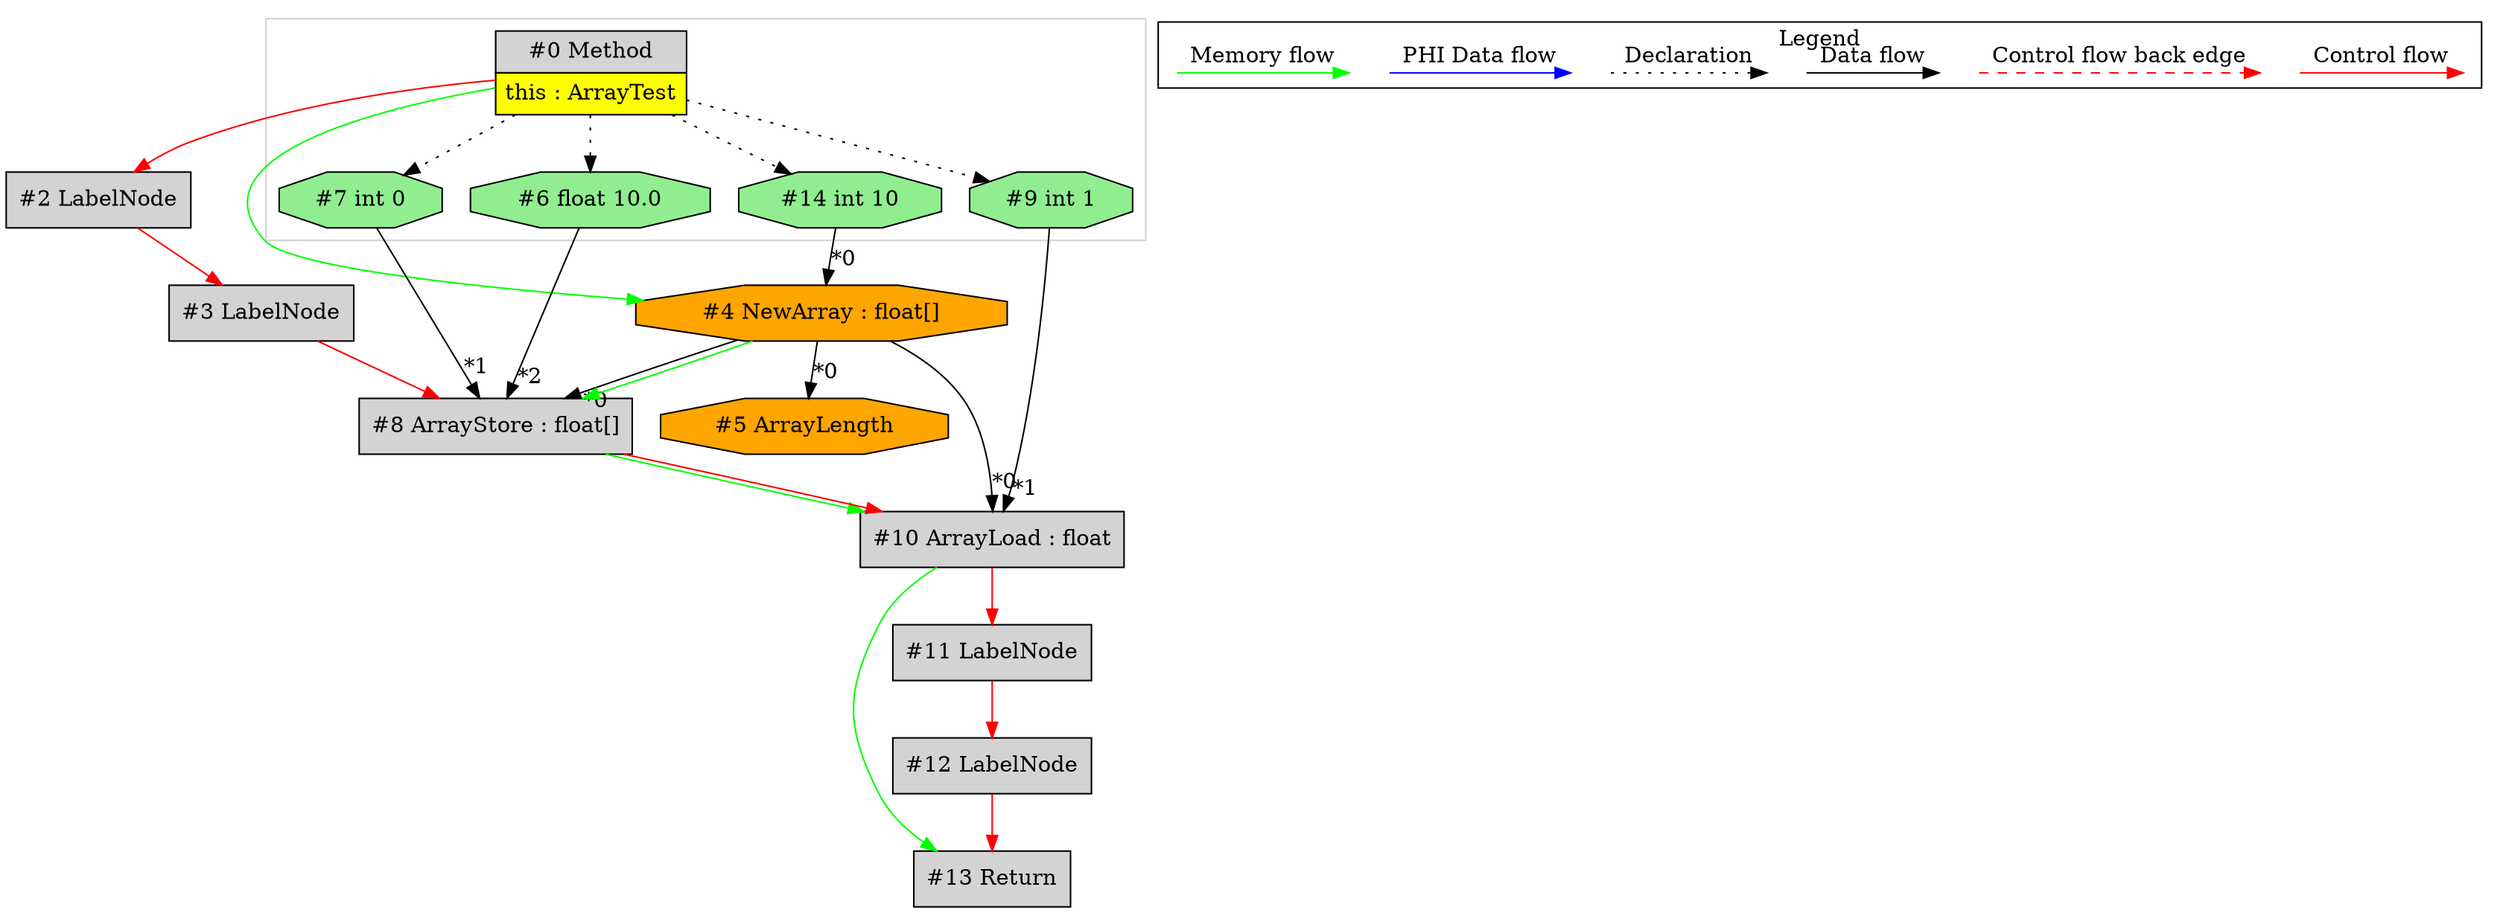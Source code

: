 digraph {
 node0[margin="0", label=<<table border="0" cellborder="1" cellspacing="0" cellpadding="5"><tr><td colspan="1">#0 Method</td></tr><tr><td port="prj1" bgcolor="yellow">this : ArrayTest</td></tr></table>>,shape=none, fillcolor=lightgrey, style=filled];
 node14[label="#14 int 10",shape=octagon, fillcolor=lightgreen, style=filled];
 node0 -> node14[style=dotted];
 node4[label="#4 NewArray : float[]",shape=octagon, fillcolor=orange, style=filled];
 node14 -> node4[headlabel="*0", labeldistance=2];
 node0 -> node4[labeldistance=2, color=green, constraint=false];
 node10[label="#10 ArrayLoad : float",shape=box, fillcolor=lightgrey, style=filled];
 node4 -> node10[headlabel="*0", labeldistance=2];
 node9 -> node10[headlabel="*1", labeldistance=2];
 node8 -> node10[labeldistance=2, color=green, constraint=false];
 node8 -> node10[labeldistance=2, color=red, fontcolor=red];
 node8[label="#8 ArrayStore : float[]",shape=box, fillcolor=lightgrey, style=filled];
 node4 -> node8[headlabel="*0", labeldistance=2];
 node7 -> node8[headlabel="*1", labeldistance=2];
 node6 -> node8[headlabel="*2", labeldistance=2];
 node4 -> node8[labeldistance=2, color=green, constraint=false];
 node3 -> node8[labeldistance=2, color=red, fontcolor=red];
 node3[label="#3 LabelNode",shape=box, fillcolor=lightgrey, style=filled];
 node2 -> node3[labeldistance=2, color=red, fontcolor=red];
 node2[label="#2 LabelNode",shape=box, fillcolor=lightgrey, style=filled];
 node0 -> node2[labeldistance=2, color=red, fontcolor=red];
 node6[label="#6 float 10.0",shape=octagon, fillcolor=lightgreen, style=filled];
 node0 -> node6[style=dotted];
 node7[label="#7 int 0",shape=octagon, fillcolor=lightgreen, style=filled];
 node0 -> node7[style=dotted];
 node9[label="#9 int 1",shape=octagon, fillcolor=lightgreen, style=filled];
 node0 -> node9[style=dotted];
 node13[label="#13 Return",shape=box, fillcolor=lightgrey, style=filled];
 node12 -> node13[labeldistance=2, color=red, fontcolor=red];
 node10 -> node13[labeldistance=2, color=green, constraint=false];
 node12[label="#12 LabelNode",shape=box, fillcolor=lightgrey, style=filled];
 node11 -> node12[labeldistance=2, color=red, fontcolor=red];
 node11[label="#11 LabelNode",shape=box, fillcolor=lightgrey, style=filled];
 node10 -> node11[labeldistance=2, color=red, fontcolor=red];
 node5[label="#5 ArrayLength",shape=octagon, fillcolor=orange, style=filled];
 node4 -> node5[headlabel="*0", labeldistance=2];
 subgraph cluster_0 {
  color=lightgray;
  node0;
  node6;
  node7;
  node9;
  node14;
 }
 subgraph cluster_000 {
  label = "Legend";
  node [shape=point]
  {
   rank=same;
   c0 [style = invis];
   c1 [style = invis];
   c2 [style = invis];
   c3 [style = invis];
   d0 [style = invis];
   d1 [style = invis];
   d2 [style = invis];
   d3 [style = invis];
   d4 [style = invis];
   d5 [style = invis];
   d6 [style = invis];
   d7 [style = invis];
  }
  c0 -> c1 [label="Control flow", style=solid, color=red]
  c2 -> c3 [label="Control flow back edge", style=dashed, color=red]
  d0 -> d1 [label="Data flow"]
  d2 -> d3 [label="Declaration", style=dotted]
  d4 -> d5 [label="PHI Data flow", color=blue]
  d6 -> d7 [label="Memory flow", color=green]
 }

}
